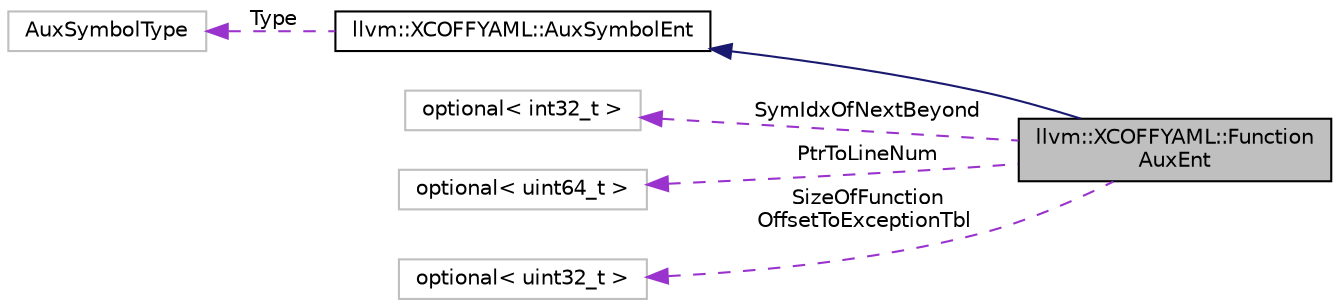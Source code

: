 digraph "llvm::XCOFFYAML::FunctionAuxEnt"
{
 // LATEX_PDF_SIZE
  bgcolor="transparent";
  edge [fontname="Helvetica",fontsize="10",labelfontname="Helvetica",labelfontsize="10"];
  node [fontname="Helvetica",fontsize="10",shape=record];
  rankdir="LR";
  Node1 [label="llvm::XCOFFYAML::Function\lAuxEnt",height=0.2,width=0.4,color="black", fillcolor="grey75", style="filled", fontcolor="black",tooltip=" "];
  Node2 -> Node1 [dir="back",color="midnightblue",fontsize="10",style="solid",fontname="Helvetica"];
  Node2 [label="llvm::XCOFFYAML::AuxSymbolEnt",height=0.2,width=0.4,color="black",URL="$structllvm_1_1XCOFFYAML_1_1AuxSymbolEnt.html",tooltip=" "];
  Node3 -> Node2 [dir="back",color="darkorchid3",fontsize="10",style="dashed",label=" Type" ,fontname="Helvetica"];
  Node3 [label="AuxSymbolType",height=0.2,width=0.4,color="grey75",tooltip=" "];
  Node4 -> Node1 [dir="back",color="darkorchid3",fontsize="10",style="dashed",label=" SymIdxOfNextBeyond" ,fontname="Helvetica"];
  Node4 [label="optional\< int32_t \>",height=0.2,width=0.4,color="grey75",tooltip=" "];
  Node5 -> Node1 [dir="back",color="darkorchid3",fontsize="10",style="dashed",label=" PtrToLineNum" ,fontname="Helvetica"];
  Node5 [label="optional\< uint64_t \>",height=0.2,width=0.4,color="grey75",tooltip=" "];
  Node6 -> Node1 [dir="back",color="darkorchid3",fontsize="10",style="dashed",label=" SizeOfFunction\nOffsetToExceptionTbl" ,fontname="Helvetica"];
  Node6 [label="optional\< uint32_t \>",height=0.2,width=0.4,color="grey75",tooltip=" "];
}
